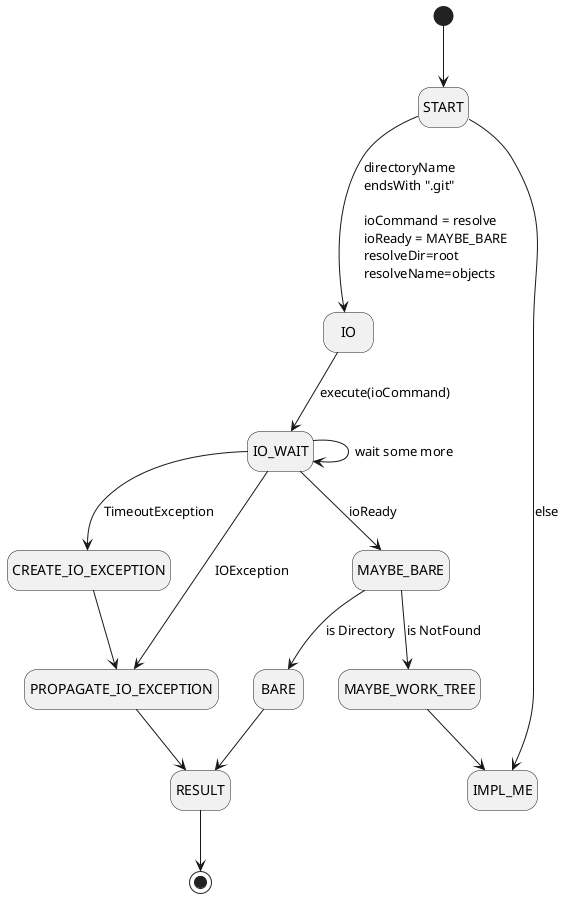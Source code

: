 '
' Copyright (C) 2020-2022 Objectos Software LTDA.
'
' Licensed under the Apache License, Version 2.0 (the "License");
' you may not use this file except in compliance with the License.
' You may obtain a copy of the License at
'
' http://www.apache.org/licenses/LICENSE-2.0
'
' Unless required by applicable law or agreed to in writing, software
' distributed under the License is distributed on an "AS IS" BASIS,
' WITHOUT WARRANTIES OR CONDITIONS OF ANY KIND, either express or implied.
' See the License for the specific language governing permissions and
' limitations under the License.
'

@startuml

hide empty description
skinparam shadowing false

[*] --> START

BARE --> RESULT

CREATE_IO_EXCEPTION --> PROPAGATE_IO_EXCEPTION

IO --> IO_WAIT : execute(ioCommand)

IO_WAIT --> MAYBE_BARE : ioReady
IO_WAIT --> PROPAGATE_IO_EXCEPTION : IOException
IO_WAIT --> CREATE_IO_EXCEPTION : TimeoutException
IO_WAIT --> IO_WAIT : wait some more

MAYBE_BARE --> BARE : is Directory
MAYBE_BARE --> MAYBE_WORK_TREE : is NotFound

MAYBE_WORK_TREE --> IMPL_ME

PROPAGATE_IO_EXCEPTION --> RESULT

RESULT --> [*]

START --> IO : directoryName\lendsWith ".git"\l\lioCommand = resolve\lioReady = MAYBE_BARE\lresolveDir=root\lresolveName=objects
START --> IMPL_ME : else

@enduml